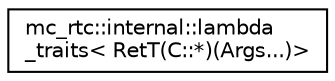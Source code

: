 digraph "Graphical Class Hierarchy"
{
 // INTERACTIVE_SVG=YES
 // LATEX_PDF_SIZE
  edge [fontname="Helvetica",fontsize="10",labelfontname="Helvetica",labelfontsize="10"];
  node [fontname="Helvetica",fontsize="10",shape=record];
  rankdir="LR";
  Node0 [label="mc_rtc::internal::lambda\l_traits\< RetT(C::*)(Args...)\>",height=0.2,width=0.4,color="black", fillcolor="white", style="filled",URL="$structmc__rtc_1_1internal_1_1lambda__traits_3_01RetT_07C_1_1_5_08_07Args_8_8_8_08_4.html",tooltip=" "];
}
